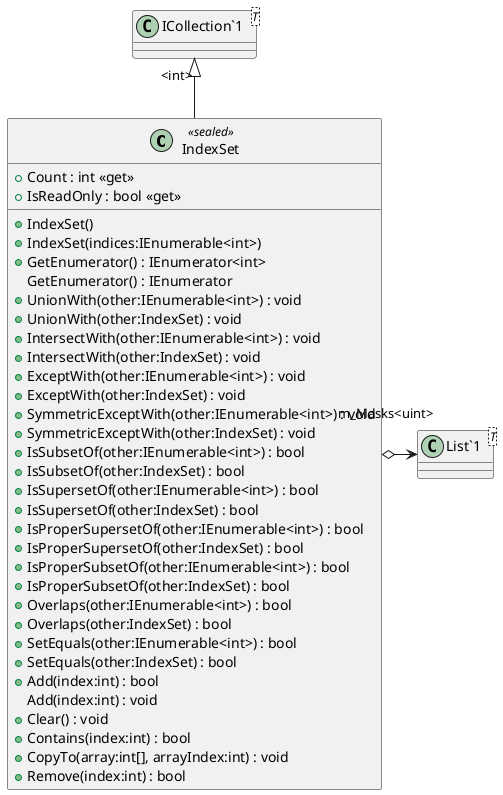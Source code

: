 @startuml
class IndexSet <<sealed>> {
    + IndexSet()
    + IndexSet(indices:IEnumerable<int>)
    + GetEnumerator() : IEnumerator<int>
    GetEnumerator() : IEnumerator
    + UnionWith(other:IEnumerable<int>) : void
    + UnionWith(other:IndexSet) : void
    + IntersectWith(other:IEnumerable<int>) : void
    + IntersectWith(other:IndexSet) : void
    + ExceptWith(other:IEnumerable<int>) : void
    + ExceptWith(other:IndexSet) : void
    + SymmetricExceptWith(other:IEnumerable<int>) : void
    + SymmetricExceptWith(other:IndexSet) : void
    + IsSubsetOf(other:IEnumerable<int>) : bool
    + IsSubsetOf(other:IndexSet) : bool
    + IsSupersetOf(other:IEnumerable<int>) : bool
    + IsSupersetOf(other:IndexSet) : bool
    + IsProperSupersetOf(other:IEnumerable<int>) : bool
    + IsProperSupersetOf(other:IndexSet) : bool
    + IsProperSubsetOf(other:IEnumerable<int>) : bool
    + IsProperSubsetOf(other:IndexSet) : bool
    + Overlaps(other:IEnumerable<int>) : bool
    + Overlaps(other:IndexSet) : bool
    + SetEquals(other:IEnumerable<int>) : bool
    + SetEquals(other:IndexSet) : bool
    + Add(index:int) : bool
    Add(index:int) : void
    + Clear() : void
    + Contains(index:int) : bool
    + CopyTo(array:int[], arrayIndex:int) : void
    + Remove(index:int) : bool
    + Count : int <<get>>
    + IsReadOnly : bool <<get>>
}
class "ICollection`1"<T> {
}
class "List`1"<T> {
}
"ICollection`1" "<int>" <|-- IndexSet
IndexSet o-> "m_Masks<uint>" "List`1"
@enduml
